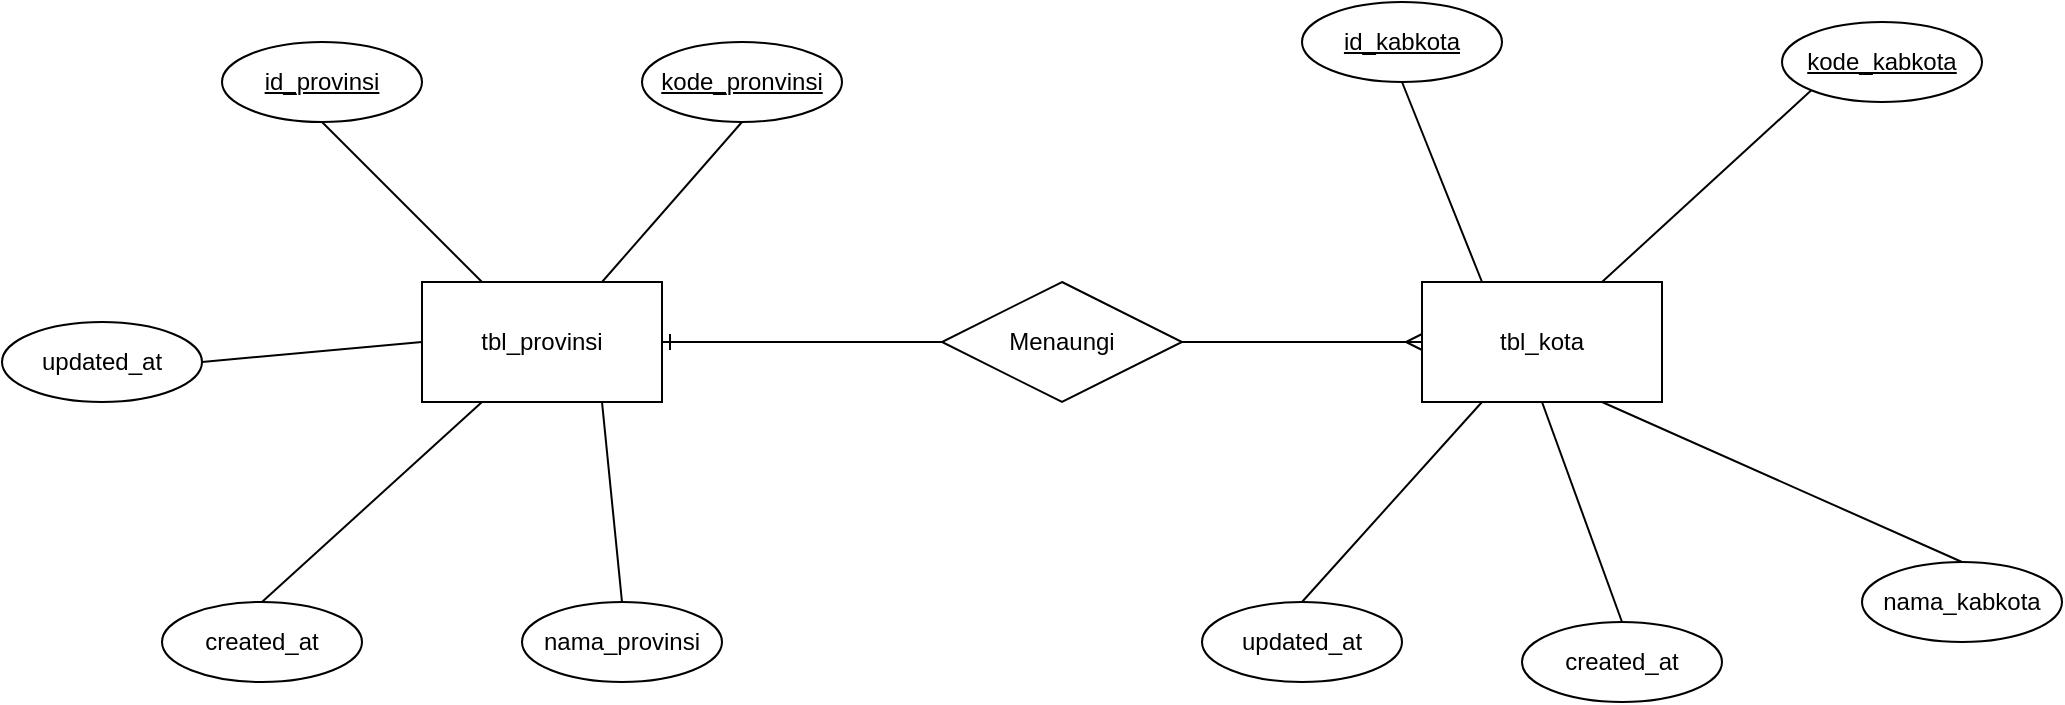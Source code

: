 <mxfile version="17.4.0" type="github"><diagram id="kE4Z2MRvgcoOksstapMF" name="Page-1"><mxGraphModel dx="1497" dy="813" grid="1" gridSize="10" guides="1" tooltips="1" connect="1" arrows="1" fold="1" page="1" pageScale="1" pageWidth="1100" pageHeight="850" math="0" shadow="0"><root><mxCell id="0"/><mxCell id="1" parent="0"/><mxCell id="MZYWwpfCpq-QhbZ929NE-1" value="tbl_provinsi" style="rounded=0;whiteSpace=wrap;html=1;" vertex="1" parent="1"><mxGeometry x="220" y="360" width="120" height="60" as="geometry"/></mxCell><mxCell id="MZYWwpfCpq-QhbZ929NE-2" value="tbl_kota" style="rounded=0;whiteSpace=wrap;html=1;" vertex="1" parent="1"><mxGeometry x="720" y="360" width="120" height="60" as="geometry"/></mxCell><mxCell id="MZYWwpfCpq-QhbZ929NE-3" value="id_provinsi&lt;span style=&quot;color: rgba(0 , 0 , 0 , 0) ; font-family: monospace ; font-size: 0px&quot;&gt;%3CmxGraphModel%3E%3Croot%3E%3CmxCell%20id%3D%220%22%2F%3E%3CmxCell%20id%3D%221%22%20parent%3D%220%22%2F%3E%3CmxCell%20id%3D%222%22%20value%3D%22%22%20style%3D%22rounded%3D0%3BwhiteSpace%3Dwrap%3Bhtml%3D1%3B%22%20vertex%3D%221%22%20parent%3D%221%22%3E%3CmxGeometry%20x%3D%22200%22%20y%3D%22290%22%20width%3D%22120%22%20height%3D%2260%22%20as%3D%22geometry%22%2F%3E%3C%2FmxCell%3E%3C%2Froot%3E%3C%2FmxGraphModel%3E&lt;/span&gt;" style="ellipse;whiteSpace=wrap;html=1;align=center;fontStyle=4;" vertex="1" parent="1"><mxGeometry x="120" y="240" width="100" height="40" as="geometry"/></mxCell><mxCell id="MZYWwpfCpq-QhbZ929NE-4" value="kode_pronvinsi" style="ellipse;whiteSpace=wrap;html=1;align=center;fontStyle=4;" vertex="1" parent="1"><mxGeometry x="330" y="240" width="100" height="40" as="geometry"/></mxCell><mxCell id="MZYWwpfCpq-QhbZ929NE-5" value="updated_at" style="ellipse;whiteSpace=wrap;html=1;align=center;" vertex="1" parent="1"><mxGeometry x="10" y="380" width="100" height="40" as="geometry"/></mxCell><mxCell id="MZYWwpfCpq-QhbZ929NE-6" value="created_at" style="ellipse;whiteSpace=wrap;html=1;align=center;" vertex="1" parent="1"><mxGeometry x="90" y="520" width="100" height="40" as="geometry"/></mxCell><mxCell id="MZYWwpfCpq-QhbZ929NE-7" value="nama_provinsi" style="ellipse;whiteSpace=wrap;html=1;align=center;" vertex="1" parent="1"><mxGeometry x="270" y="520" width="100" height="40" as="geometry"/></mxCell><mxCell id="MZYWwpfCpq-QhbZ929NE-8" value="Menaungi" style="shape=rhombus;perimeter=rhombusPerimeter;whiteSpace=wrap;html=1;align=center;" vertex="1" parent="1"><mxGeometry x="480" y="360" width="120" height="60" as="geometry"/></mxCell><mxCell id="MZYWwpfCpq-QhbZ929NE-10" value="" style="edgeStyle=entityRelationEdgeStyle;fontSize=12;html=1;endArrow=ERmany;rounded=0;exitX=1;exitY=0.5;exitDx=0;exitDy=0;" edge="1" parent="1" source="MZYWwpfCpq-QhbZ929NE-8"><mxGeometry width="100" height="100" relative="1" as="geometry"><mxPoint x="620" y="490" as="sourcePoint"/><mxPoint x="720" y="390" as="targetPoint"/></mxGeometry></mxCell><mxCell id="MZYWwpfCpq-QhbZ929NE-11" value="" style="edgeStyle=entityRelationEdgeStyle;fontSize=12;html=1;endArrow=ERone;endFill=1;rounded=0;entryX=1;entryY=0.5;entryDx=0;entryDy=0;exitX=0;exitY=0.5;exitDx=0;exitDy=0;" edge="1" parent="1" source="MZYWwpfCpq-QhbZ929NE-8" target="MZYWwpfCpq-QhbZ929NE-1"><mxGeometry width="100" height="100" relative="1" as="geometry"><mxPoint x="420" y="360" as="sourcePoint"/><mxPoint x="710" y="220" as="targetPoint"/></mxGeometry></mxCell><mxCell id="MZYWwpfCpq-QhbZ929NE-12" value="" style="endArrow=none;html=1;rounded=0;exitX=0.5;exitY=1;exitDx=0;exitDy=0;entryX=0.75;entryY=0;entryDx=0;entryDy=0;" edge="1" parent="1" source="MZYWwpfCpq-QhbZ929NE-4" target="MZYWwpfCpq-QhbZ929NE-1"><mxGeometry relative="1" as="geometry"><mxPoint x="610" y="290" as="sourcePoint"/><mxPoint x="770" y="290" as="targetPoint"/></mxGeometry></mxCell><mxCell id="MZYWwpfCpq-QhbZ929NE-13" value="" style="endArrow=none;html=1;rounded=0;exitX=0.5;exitY=1;exitDx=0;exitDy=0;entryX=0.25;entryY=0;entryDx=0;entryDy=0;" edge="1" parent="1" source="MZYWwpfCpq-QhbZ929NE-3" target="MZYWwpfCpq-QhbZ929NE-1"><mxGeometry relative="1" as="geometry"><mxPoint x="610" y="290" as="sourcePoint"/><mxPoint x="770" y="290" as="targetPoint"/></mxGeometry></mxCell><mxCell id="MZYWwpfCpq-QhbZ929NE-15" value="" style="endArrow=none;html=1;rounded=0;exitX=1;exitY=0.5;exitDx=0;exitDy=0;entryX=0;entryY=0.5;entryDx=0;entryDy=0;" edge="1" parent="1" source="MZYWwpfCpq-QhbZ929NE-5" target="MZYWwpfCpq-QhbZ929NE-1"><mxGeometry relative="1" as="geometry"><mxPoint x="610" y="290" as="sourcePoint"/><mxPoint x="770" y="290" as="targetPoint"/></mxGeometry></mxCell><mxCell id="MZYWwpfCpq-QhbZ929NE-16" value="" style="endArrow=none;html=1;rounded=0;exitX=0.5;exitY=0;exitDx=0;exitDy=0;entryX=0.25;entryY=1;entryDx=0;entryDy=0;" edge="1" parent="1" source="MZYWwpfCpq-QhbZ929NE-6" target="MZYWwpfCpq-QhbZ929NE-1"><mxGeometry relative="1" as="geometry"><mxPoint x="610" y="290" as="sourcePoint"/><mxPoint x="770" y="290" as="targetPoint"/></mxGeometry></mxCell><mxCell id="MZYWwpfCpq-QhbZ929NE-17" value="" style="endArrow=none;html=1;rounded=0;exitX=0.75;exitY=1;exitDx=0;exitDy=0;entryX=0.5;entryY=0;entryDx=0;entryDy=0;" edge="1" parent="1" source="MZYWwpfCpq-QhbZ929NE-1" target="MZYWwpfCpq-QhbZ929NE-7"><mxGeometry relative="1" as="geometry"><mxPoint x="610" y="290" as="sourcePoint"/><mxPoint x="770" y="290" as="targetPoint"/></mxGeometry></mxCell><mxCell id="MZYWwpfCpq-QhbZ929NE-18" value="updated_at" style="ellipse;whiteSpace=wrap;html=1;align=center;" vertex="1" parent="1"><mxGeometry x="610" y="520" width="100" height="40" as="geometry"/></mxCell><mxCell id="MZYWwpfCpq-QhbZ929NE-19" value="created_at" style="ellipse;whiteSpace=wrap;html=1;align=center;" vertex="1" parent="1"><mxGeometry x="770" y="530" width="100" height="40" as="geometry"/></mxCell><mxCell id="MZYWwpfCpq-QhbZ929NE-20" value="nama_kabkota" style="ellipse;whiteSpace=wrap;html=1;align=center;" vertex="1" parent="1"><mxGeometry x="940" y="500" width="100" height="40" as="geometry"/></mxCell><mxCell id="MZYWwpfCpq-QhbZ929NE-21" value="kode_kabkota" style="ellipse;whiteSpace=wrap;html=1;align=center;fontStyle=4;" vertex="1" parent="1"><mxGeometry x="900" y="230" width="100" height="40" as="geometry"/></mxCell><mxCell id="MZYWwpfCpq-QhbZ929NE-22" value="id_kabkota" style="ellipse;whiteSpace=wrap;html=1;align=center;fontStyle=4;" vertex="1" parent="1"><mxGeometry x="660" y="220" width="100" height="40" as="geometry"/></mxCell><mxCell id="MZYWwpfCpq-QhbZ929NE-23" value="" style="endArrow=none;html=1;rounded=0;entryX=0.25;entryY=0;entryDx=0;entryDy=0;exitX=0.5;exitY=1;exitDx=0;exitDy=0;" edge="1" parent="1" source="MZYWwpfCpq-QhbZ929NE-22" target="MZYWwpfCpq-QhbZ929NE-2"><mxGeometry relative="1" as="geometry"><mxPoint x="610" y="290" as="sourcePoint"/><mxPoint x="770" y="290" as="targetPoint"/></mxGeometry></mxCell><mxCell id="MZYWwpfCpq-QhbZ929NE-24" value="" style="endArrow=none;html=1;rounded=0;exitX=0.75;exitY=0;exitDx=0;exitDy=0;entryX=0;entryY=1;entryDx=0;entryDy=0;" edge="1" parent="1" source="MZYWwpfCpq-QhbZ929NE-2" target="MZYWwpfCpq-QhbZ929NE-21"><mxGeometry relative="1" as="geometry"><mxPoint x="610" y="290" as="sourcePoint"/><mxPoint x="770" y="290" as="targetPoint"/></mxGeometry></mxCell><mxCell id="MZYWwpfCpq-QhbZ929NE-25" value="" style="endArrow=none;html=1;rounded=0;entryX=0.5;entryY=0;entryDx=0;entryDy=0;exitX=0.25;exitY=1;exitDx=0;exitDy=0;" edge="1" parent="1" source="MZYWwpfCpq-QhbZ929NE-2" target="MZYWwpfCpq-QhbZ929NE-18"><mxGeometry relative="1" as="geometry"><mxPoint x="610" y="290" as="sourcePoint"/><mxPoint x="770" y="290" as="targetPoint"/></mxGeometry></mxCell><mxCell id="MZYWwpfCpq-QhbZ929NE-26" value="" style="endArrow=none;html=1;rounded=0;entryX=0.5;entryY=0;entryDx=0;entryDy=0;exitX=0.5;exitY=1;exitDx=0;exitDy=0;" edge="1" parent="1" source="MZYWwpfCpq-QhbZ929NE-2" target="MZYWwpfCpq-QhbZ929NE-19"><mxGeometry relative="1" as="geometry"><mxPoint x="610" y="290" as="sourcePoint"/><mxPoint x="770" y="290" as="targetPoint"/></mxGeometry></mxCell><mxCell id="MZYWwpfCpq-QhbZ929NE-27" value="" style="endArrow=none;html=1;rounded=0;entryX=0.5;entryY=0;entryDx=0;entryDy=0;exitX=0.75;exitY=1;exitDx=0;exitDy=0;" edge="1" parent="1" source="MZYWwpfCpq-QhbZ929NE-2" target="MZYWwpfCpq-QhbZ929NE-20"><mxGeometry relative="1" as="geometry"><mxPoint x="610" y="290" as="sourcePoint"/><mxPoint x="770" y="290" as="targetPoint"/></mxGeometry></mxCell></root></mxGraphModel></diagram></mxfile>